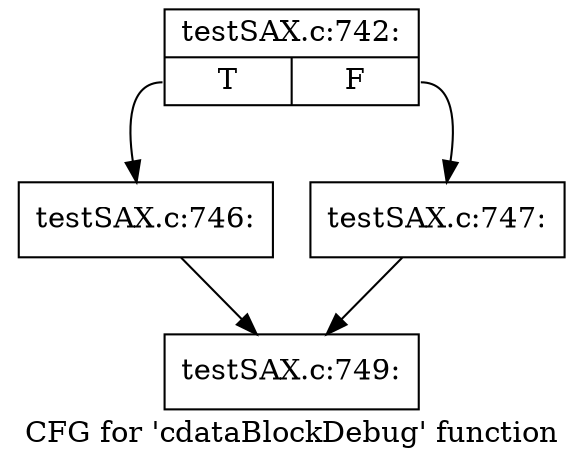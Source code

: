 digraph "CFG for 'cdataBlockDebug' function" {
	label="CFG for 'cdataBlockDebug' function";

	Node0x44af120 [shape=record,label="{testSAX.c:742:|{<s0>T|<s1>F}}"];
	Node0x44af120:s0 -> Node0x44b0e10;
	Node0x44af120:s1 -> Node0x44b0e60;
	Node0x44b0e10 [shape=record,label="{testSAX.c:746:}"];
	Node0x44b0e10 -> Node0x44b0350;
	Node0x44b0e60 [shape=record,label="{testSAX.c:747:}"];
	Node0x44b0e60 -> Node0x44b0350;
	Node0x44b0350 [shape=record,label="{testSAX.c:749:}"];
}
